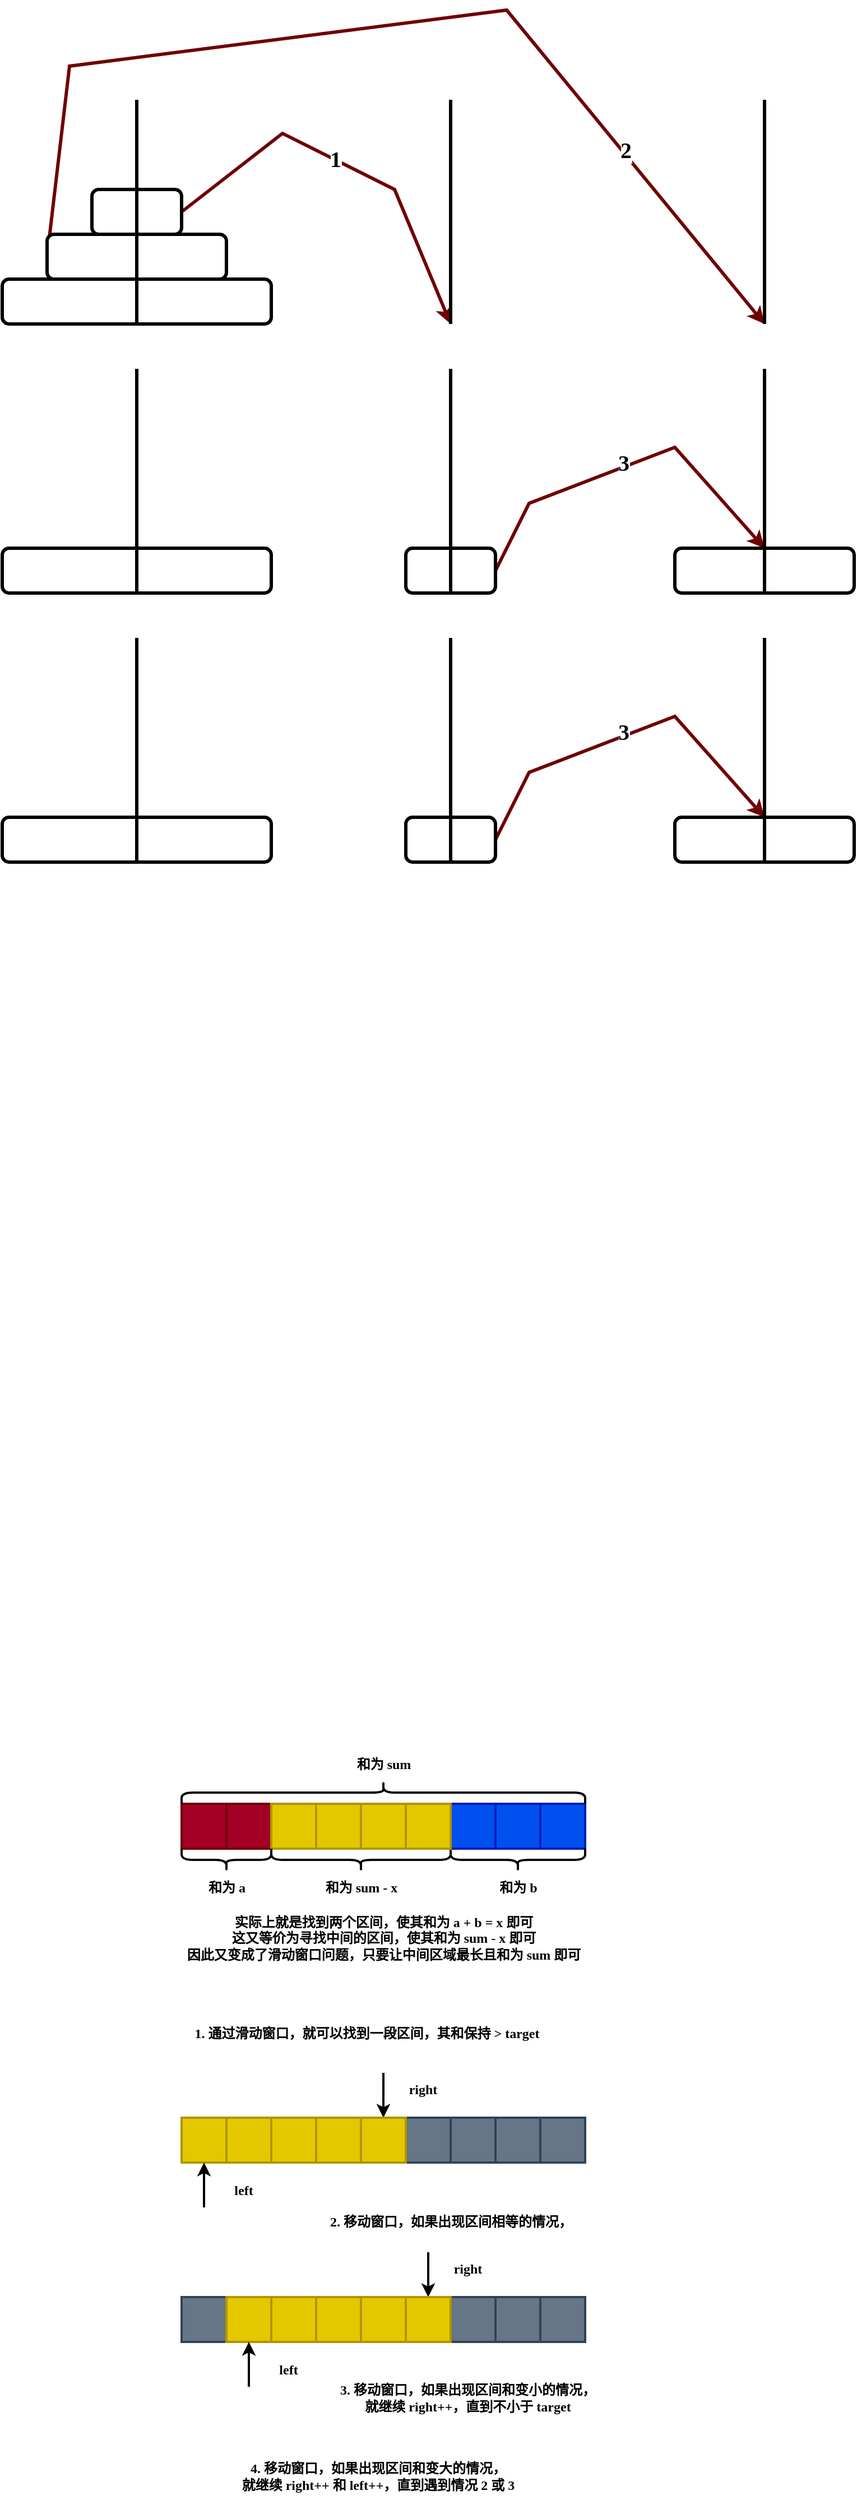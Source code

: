 <mxfile version="22.0.3" type="device">
  <diagram name="第 1 页" id="4qLuklAeGFxvdv6u6yow">
    <mxGraphModel dx="712" dy="279" grid="1" gridSize="10" guides="1" tooltips="1" connect="1" arrows="1" fold="1" page="1" pageScale="1" pageWidth="1200" pageHeight="1920" math="0" shadow="0">
      <root>
        <mxCell id="0" />
        <mxCell id="1" parent="0" />
        <mxCell id="IptE70Cl41YrFZPhkl_w-20" style="rounded=0;orthogonalLoop=1;jettySize=auto;html=1;exitX=1;exitY=0.5;exitDx=0;exitDy=0;strokeWidth=3;fillColor=#a20025;strokeColor=#6F0000;fontFamily=Comic Sans MS;" parent="1" source="IptE70Cl41YrFZPhkl_w-2" edge="1">
          <mxGeometry relative="1" as="geometry">
            <mxPoint x="600.0" y="1440" as="targetPoint" />
            <Array as="points">
              <mxPoint x="450" y="1270" />
              <mxPoint x="550" y="1320" />
            </Array>
          </mxGeometry>
        </mxCell>
        <mxCell id="IptE70Cl41YrFZPhkl_w-22" value="1" style="edgeLabel;html=1;align=center;verticalAlign=middle;resizable=0;points=[];fontStyle=1;fontFamily=Comic Sans MS;fontSize=20;" parent="IptE70Cl41YrFZPhkl_w-20" vertex="1" connectable="0">
          <mxGeometry x="-0.07" y="1" relative="1" as="geometry">
            <mxPoint as="offset" />
          </mxGeometry>
        </mxCell>
        <mxCell id="IptE70Cl41YrFZPhkl_w-2" value="" style="rounded=1;whiteSpace=wrap;html=1;strokeWidth=3;fontFamily=Comic Sans MS;" parent="1" vertex="1">
          <mxGeometry x="280" y="1320" width="80" height="40" as="geometry" />
        </mxCell>
        <mxCell id="IptE70Cl41YrFZPhkl_w-21" style="rounded=0;orthogonalLoop=1;jettySize=auto;html=1;exitX=0;exitY=0.5;exitDx=0;exitDy=0;strokeWidth=3;fillColor=#a20025;strokeColor=#6F0000;fontFamily=Comic Sans MS;" parent="1" source="IptE70Cl41YrFZPhkl_w-3" edge="1">
          <mxGeometry relative="1" as="geometry">
            <mxPoint x="880" y="1440" as="targetPoint" />
            <Array as="points">
              <mxPoint x="260" y="1210" />
              <mxPoint x="650" y="1160" />
            </Array>
          </mxGeometry>
        </mxCell>
        <mxCell id="IptE70Cl41YrFZPhkl_w-23" value="2" style="edgeLabel;html=1;align=center;verticalAlign=middle;resizable=0;points=[];fontStyle=1;fontFamily=Comic Sans MS;fontSize=20;" parent="IptE70Cl41YrFZPhkl_w-21" vertex="1" connectable="0">
          <mxGeometry x="0.569" y="3" relative="1" as="geometry">
            <mxPoint as="offset" />
          </mxGeometry>
        </mxCell>
        <mxCell id="IptE70Cl41YrFZPhkl_w-3" value="" style="rounded=1;whiteSpace=wrap;html=1;strokeWidth=3;fontFamily=Comic Sans MS;" parent="1" vertex="1">
          <mxGeometry x="240" y="1360" width="160" height="40" as="geometry" />
        </mxCell>
        <mxCell id="IptE70Cl41YrFZPhkl_w-4" value="" style="rounded=1;whiteSpace=wrap;html=1;strokeWidth=3;fontFamily=Comic Sans MS;" parent="1" vertex="1">
          <mxGeometry x="200" y="1400" width="240" height="40" as="geometry" />
        </mxCell>
        <mxCell id="IptE70Cl41YrFZPhkl_w-5" value="" style="endArrow=none;html=1;rounded=0;strokeWidth=3;fontFamily=Comic Sans MS;" parent="1" edge="1">
          <mxGeometry width="50" height="50" relative="1" as="geometry">
            <mxPoint x="320" y="1440" as="sourcePoint" />
            <mxPoint x="320" y="1240" as="targetPoint" />
          </mxGeometry>
        </mxCell>
        <mxCell id="IptE70Cl41YrFZPhkl_w-9" value="" style="endArrow=none;html=1;rounded=0;strokeWidth=3;fontFamily=Comic Sans MS;" parent="1" edge="1">
          <mxGeometry width="50" height="50" relative="1" as="geometry">
            <mxPoint x="600" y="1440" as="sourcePoint" />
            <mxPoint x="600" y="1240" as="targetPoint" />
          </mxGeometry>
        </mxCell>
        <mxCell id="IptE70Cl41YrFZPhkl_w-13" value="" style="endArrow=none;html=1;rounded=0;strokeWidth=3;fontFamily=Comic Sans MS;" parent="1" edge="1">
          <mxGeometry width="50" height="50" relative="1" as="geometry">
            <mxPoint x="880" y="1440" as="sourcePoint" />
            <mxPoint x="880" y="1240" as="targetPoint" />
          </mxGeometry>
        </mxCell>
        <mxCell id="IptE70Cl41YrFZPhkl_w-24" style="rounded=0;orthogonalLoop=1;jettySize=auto;html=1;exitX=1;exitY=0.5;exitDx=0;exitDy=0;strokeWidth=3;fillColor=#a20025;strokeColor=#6F0000;fontFamily=Comic Sans MS;" parent="1" source="IptE70Cl41YrFZPhkl_w-14" edge="1">
          <mxGeometry relative="1" as="geometry">
            <mxPoint x="880" y="1640" as="targetPoint" />
            <Array as="points">
              <mxPoint x="670" y="1600" />
              <mxPoint x="800" y="1550" />
            </Array>
          </mxGeometry>
        </mxCell>
        <mxCell id="IptE70Cl41YrFZPhkl_w-25" value="3" style="edgeLabel;html=1;align=center;verticalAlign=middle;resizable=0;points=[];fontFamily=Comic Sans MS;fontStyle=1;fontSize=20;" parent="IptE70Cl41YrFZPhkl_w-24" vertex="1" connectable="0">
          <mxGeometry x="-0.027" y="5" relative="1" as="geometry">
            <mxPoint as="offset" />
          </mxGeometry>
        </mxCell>
        <mxCell id="IptE70Cl41YrFZPhkl_w-14" value="" style="rounded=1;whiteSpace=wrap;html=1;strokeWidth=3;fontFamily=Comic Sans MS;" parent="1" vertex="1">
          <mxGeometry x="560" y="1640" width="80" height="40" as="geometry" />
        </mxCell>
        <mxCell id="IptE70Cl41YrFZPhkl_w-15" value="" style="rounded=1;whiteSpace=wrap;html=1;strokeWidth=3;fontFamily=Comic Sans MS;" parent="1" vertex="1">
          <mxGeometry x="800" y="1640" width="160" height="40" as="geometry" />
        </mxCell>
        <mxCell id="IptE70Cl41YrFZPhkl_w-16" value="" style="rounded=1;whiteSpace=wrap;html=1;strokeWidth=3;fontFamily=Comic Sans MS;" parent="1" vertex="1">
          <mxGeometry x="200" y="1640" width="240" height="40" as="geometry" />
        </mxCell>
        <mxCell id="IptE70Cl41YrFZPhkl_w-17" value="" style="endArrow=none;html=1;rounded=0;strokeWidth=3;fontFamily=Comic Sans MS;" parent="1" edge="1">
          <mxGeometry width="50" height="50" relative="1" as="geometry">
            <mxPoint x="320" y="1680" as="sourcePoint" />
            <mxPoint x="320" y="1480" as="targetPoint" />
          </mxGeometry>
        </mxCell>
        <mxCell id="IptE70Cl41YrFZPhkl_w-18" value="" style="endArrow=none;html=1;rounded=0;strokeWidth=3;fontFamily=Comic Sans MS;" parent="1" edge="1">
          <mxGeometry width="50" height="50" relative="1" as="geometry">
            <mxPoint x="600" y="1680" as="sourcePoint" />
            <mxPoint x="600" y="1480" as="targetPoint" />
          </mxGeometry>
        </mxCell>
        <mxCell id="IptE70Cl41YrFZPhkl_w-19" value="" style="endArrow=none;html=1;rounded=0;strokeWidth=3;fontFamily=Comic Sans MS;" parent="1" edge="1">
          <mxGeometry width="50" height="50" relative="1" as="geometry">
            <mxPoint x="880" y="1680" as="sourcePoint" />
            <mxPoint x="880" y="1480" as="targetPoint" />
          </mxGeometry>
        </mxCell>
        <mxCell id="IptE70Cl41YrFZPhkl_w-32" style="rounded=0;orthogonalLoop=1;jettySize=auto;html=1;exitX=1;exitY=0.5;exitDx=0;exitDy=0;strokeWidth=3;fillColor=#a20025;strokeColor=#6F0000;fontFamily=Comic Sans MS;" parent="1" source="IptE70Cl41YrFZPhkl_w-34" edge="1">
          <mxGeometry relative="1" as="geometry">
            <mxPoint x="880" y="1880" as="targetPoint" />
            <Array as="points">
              <mxPoint x="670" y="1840" />
              <mxPoint x="800" y="1790" />
            </Array>
          </mxGeometry>
        </mxCell>
        <mxCell id="IptE70Cl41YrFZPhkl_w-33" value="3" style="edgeLabel;html=1;align=center;verticalAlign=middle;resizable=0;points=[];fontFamily=Comic Sans MS;fontStyle=1;fontSize=20;" parent="IptE70Cl41YrFZPhkl_w-32" vertex="1" connectable="0">
          <mxGeometry x="-0.027" y="5" relative="1" as="geometry">
            <mxPoint as="offset" />
          </mxGeometry>
        </mxCell>
        <mxCell id="IptE70Cl41YrFZPhkl_w-34" value="" style="rounded=1;whiteSpace=wrap;html=1;strokeWidth=3;fontFamily=Comic Sans MS;" parent="1" vertex="1">
          <mxGeometry x="560" y="1880" width="80" height="40" as="geometry" />
        </mxCell>
        <mxCell id="IptE70Cl41YrFZPhkl_w-35" value="" style="rounded=1;whiteSpace=wrap;html=1;strokeWidth=3;fontFamily=Comic Sans MS;" parent="1" vertex="1">
          <mxGeometry x="800" y="1880" width="160" height="40" as="geometry" />
        </mxCell>
        <mxCell id="IptE70Cl41YrFZPhkl_w-36" value="" style="rounded=1;whiteSpace=wrap;html=1;strokeWidth=3;fontFamily=Comic Sans MS;" parent="1" vertex="1">
          <mxGeometry x="200" y="1880" width="240" height="40" as="geometry" />
        </mxCell>
        <mxCell id="IptE70Cl41YrFZPhkl_w-37" value="" style="endArrow=none;html=1;rounded=0;strokeWidth=3;fontFamily=Comic Sans MS;" parent="1" edge="1">
          <mxGeometry width="50" height="50" relative="1" as="geometry">
            <mxPoint x="320" y="1920" as="sourcePoint" />
            <mxPoint x="320" y="1720" as="targetPoint" />
          </mxGeometry>
        </mxCell>
        <mxCell id="IptE70Cl41YrFZPhkl_w-38" value="" style="endArrow=none;html=1;rounded=0;strokeWidth=3;fontFamily=Comic Sans MS;" parent="1" edge="1">
          <mxGeometry width="50" height="50" relative="1" as="geometry">
            <mxPoint x="600" y="1920" as="sourcePoint" />
            <mxPoint x="600" y="1720" as="targetPoint" />
          </mxGeometry>
        </mxCell>
        <mxCell id="IptE70Cl41YrFZPhkl_w-39" value="" style="endArrow=none;html=1;rounded=0;strokeWidth=3;fontFamily=Comic Sans MS;" parent="1" edge="1">
          <mxGeometry width="50" height="50" relative="1" as="geometry">
            <mxPoint x="880" y="1920" as="sourcePoint" />
            <mxPoint x="880" y="1720" as="targetPoint" />
          </mxGeometry>
        </mxCell>
        <mxCell id="HMn--_Nn2pT3gd7UrFBs-1" value="" style="whiteSpace=wrap;html=1;strokeWidth=2;fillColor=#a20025;fontColor=#ffffff;strokeColor=#6F0000;fontFamily=Comic Sans MS;" vertex="1" parent="1">
          <mxGeometry x="360" y="2760" width="40" height="40" as="geometry" />
        </mxCell>
        <mxCell id="HMn--_Nn2pT3gd7UrFBs-2" value="" style="whiteSpace=wrap;html=1;strokeWidth=2;fillColor=#a20025;fontColor=#ffffff;strokeColor=#6F0000;fontFamily=Comic Sans MS;" vertex="1" parent="1">
          <mxGeometry x="400" y="2760" width="40" height="40" as="geometry" />
        </mxCell>
        <mxCell id="HMn--_Nn2pT3gd7UrFBs-3" value="" style="whiteSpace=wrap;html=1;strokeWidth=2;fillColor=#e3c800;fontColor=#000000;strokeColor=#B09500;fontFamily=Comic Sans MS;" vertex="1" parent="1">
          <mxGeometry x="440" y="2760" width="40" height="40" as="geometry" />
        </mxCell>
        <mxCell id="HMn--_Nn2pT3gd7UrFBs-4" value="" style="whiteSpace=wrap;html=1;strokeWidth=2;fillColor=#e3c800;fontColor=#000000;strokeColor=#B09500;fontFamily=Comic Sans MS;" vertex="1" parent="1">
          <mxGeometry x="480" y="2760" width="40" height="40" as="geometry" />
        </mxCell>
        <mxCell id="HMn--_Nn2pT3gd7UrFBs-5" value="" style="whiteSpace=wrap;html=1;strokeWidth=2;fillColor=#e3c800;fontColor=#000000;strokeColor=#B09500;fontFamily=Comic Sans MS;" vertex="1" parent="1">
          <mxGeometry x="520" y="2760" width="40" height="40" as="geometry" />
        </mxCell>
        <mxCell id="HMn--_Nn2pT3gd7UrFBs-6" value="" style="whiteSpace=wrap;html=1;strokeWidth=2;fillColor=#0050ef;fontColor=#ffffff;strokeColor=#001DBC;fontFamily=Comic Sans MS;" vertex="1" parent="1">
          <mxGeometry x="600" y="2760" width="40" height="40" as="geometry" />
        </mxCell>
        <mxCell id="HMn--_Nn2pT3gd7UrFBs-7" value="" style="whiteSpace=wrap;html=1;strokeWidth=2;fillColor=#0050ef;fontColor=#ffffff;strokeColor=#001DBC;fontFamily=Comic Sans MS;" vertex="1" parent="1">
          <mxGeometry x="640" y="2760" width="40" height="40" as="geometry" />
        </mxCell>
        <mxCell id="HMn--_Nn2pT3gd7UrFBs-8" value="" style="whiteSpace=wrap;html=1;strokeWidth=2;fillColor=#0050ef;fontColor=#ffffff;strokeColor=#001DBC;fontFamily=Comic Sans MS;" vertex="1" parent="1">
          <mxGeometry x="680" y="2760" width="40" height="40" as="geometry" />
        </mxCell>
        <mxCell id="HMn--_Nn2pT3gd7UrFBs-9" value="" style="shape=curlyBracket;whiteSpace=wrap;html=1;rounded=1;labelPosition=left;verticalLabelPosition=middle;align=right;verticalAlign=middle;rotation=-90;strokeWidth=2;fontFamily=Comic Sans MS;" vertex="1" parent="1">
          <mxGeometry x="390" y="2770" width="20" height="80" as="geometry" />
        </mxCell>
        <mxCell id="HMn--_Nn2pT3gd7UrFBs-10" value="" style="shape=curlyBracket;whiteSpace=wrap;html=1;rounded=1;labelPosition=left;verticalLabelPosition=middle;align=right;verticalAlign=middle;rotation=-90;strokeWidth=2;fontFamily=Comic Sans MS;" vertex="1" parent="1">
          <mxGeometry x="650" y="2750" width="20" height="120" as="geometry" />
        </mxCell>
        <mxCell id="HMn--_Nn2pT3gd7UrFBs-11" value="" style="shape=curlyBracket;whiteSpace=wrap;html=1;rounded=1;labelPosition=left;verticalLabelPosition=middle;align=right;verticalAlign=middle;rotation=-90;strokeWidth=2;fontFamily=Comic Sans MS;" vertex="1" parent="1">
          <mxGeometry x="510" y="2730" width="20" height="160" as="geometry" />
        </mxCell>
        <mxCell id="HMn--_Nn2pT3gd7UrFBs-12" value="" style="whiteSpace=wrap;html=1;strokeWidth=2;fillColor=#e3c800;fontColor=#000000;strokeColor=#B09500;fontFamily=Comic Sans MS;" vertex="1" parent="1">
          <mxGeometry x="560" y="2760" width="40" height="40" as="geometry" />
        </mxCell>
        <mxCell id="HMn--_Nn2pT3gd7UrFBs-13" value="&lt;b&gt;和为 a&lt;/b&gt;" style="text;html=1;align=center;verticalAlign=middle;resizable=0;points=[];autosize=1;strokeColor=none;fillColor=none;fontFamily=Comic Sans MS;" vertex="1" parent="1">
          <mxGeometry x="370" y="2820" width="60" height="30" as="geometry" />
        </mxCell>
        <mxCell id="HMn--_Nn2pT3gd7UrFBs-14" value="&lt;b&gt;和为&amp;nbsp;&lt;/b&gt;&lt;b&gt;b&lt;/b&gt;" style="text;html=1;align=center;verticalAlign=middle;resizable=0;points=[];autosize=1;strokeColor=none;fillColor=none;fontFamily=Comic Sans MS;" vertex="1" parent="1">
          <mxGeometry x="630" y="2820" width="60" height="30" as="geometry" />
        </mxCell>
        <mxCell id="HMn--_Nn2pT3gd7UrFBs-15" value="&lt;b&gt;和为 sum - x&lt;/b&gt;" style="text;html=1;align=center;verticalAlign=middle;resizable=0;points=[];autosize=1;strokeColor=none;fillColor=none;fontFamily=Comic Sans MS;" vertex="1" parent="1">
          <mxGeometry x="470" y="2820" width="100" height="30" as="geometry" />
        </mxCell>
        <mxCell id="HMn--_Nn2pT3gd7UrFBs-17" value="" style="shape=curlyBracket;whiteSpace=wrap;html=1;rounded=1;labelPosition=left;verticalLabelPosition=middle;align=right;verticalAlign=middle;rotation=90;strokeWidth=2;fontFamily=Comic Sans MS;" vertex="1" parent="1">
          <mxGeometry x="530" y="2570" width="20" height="360" as="geometry" />
        </mxCell>
        <mxCell id="HMn--_Nn2pT3gd7UrFBs-18" value="&lt;b&gt;和为 sum&lt;/b&gt;" style="text;html=1;align=center;verticalAlign=middle;resizable=0;points=[];autosize=1;strokeColor=none;fillColor=none;fontFamily=Comic Sans MS;" vertex="1" parent="1">
          <mxGeometry x="505" y="2710" width="70" height="30" as="geometry" />
        </mxCell>
        <mxCell id="HMn--_Nn2pT3gd7UrFBs-19" value="&lt;b&gt;实际上就是找到两个区间，使其和为 a + b = x 即可&lt;br&gt;这又等价为寻找中间的区间，使其和为 sum - x 即可&lt;br&gt;因此又变成了滑动窗口问题，只要让中间区域最长且和为 sum 即可&lt;br&gt;&lt;/b&gt;" style="text;html=1;align=center;verticalAlign=middle;resizable=0;points=[];autosize=1;strokeColor=none;fillColor=none;fontFamily=Comic Sans MS;" vertex="1" parent="1">
          <mxGeometry x="350" y="2850" width="380" height="60" as="geometry" />
        </mxCell>
        <mxCell id="HMn--_Nn2pT3gd7UrFBs-20" value="" style="whiteSpace=wrap;html=1;strokeWidth=2;fillColor=#e3c800;fontColor=#000000;strokeColor=#B09500;fontFamily=Comic Sans MS;" vertex="1" parent="1">
          <mxGeometry x="360" y="3040" width="40" height="40" as="geometry" />
        </mxCell>
        <mxCell id="HMn--_Nn2pT3gd7UrFBs-21" value="" style="whiteSpace=wrap;html=1;strokeWidth=2;fillColor=#e3c800;fontColor=#000000;strokeColor=#B09500;fontFamily=Comic Sans MS;" vertex="1" parent="1">
          <mxGeometry x="400" y="3040" width="40" height="40" as="geometry" />
        </mxCell>
        <mxCell id="HMn--_Nn2pT3gd7UrFBs-22" value="" style="whiteSpace=wrap;html=1;strokeWidth=2;fillColor=#e3c800;fontColor=#000000;strokeColor=#B09500;fontFamily=Comic Sans MS;" vertex="1" parent="1">
          <mxGeometry x="440" y="3040" width="40" height="40" as="geometry" />
        </mxCell>
        <mxCell id="HMn--_Nn2pT3gd7UrFBs-23" value="" style="whiteSpace=wrap;html=1;strokeWidth=2;fillColor=#e3c800;fontColor=#000000;strokeColor=#B09500;fontFamily=Comic Sans MS;" vertex="1" parent="1">
          <mxGeometry x="480" y="3040" width="40" height="40" as="geometry" />
        </mxCell>
        <mxCell id="HMn--_Nn2pT3gd7UrFBs-25" value="" style="whiteSpace=wrap;html=1;strokeWidth=2;fillColor=#647687;fontColor=#ffffff;strokeColor=#314354;fontFamily=Comic Sans MS;" vertex="1" parent="1">
          <mxGeometry x="560" y="3040" width="40" height="40" as="geometry" />
        </mxCell>
        <mxCell id="HMn--_Nn2pT3gd7UrFBs-26" value="" style="whiteSpace=wrap;html=1;strokeWidth=2;fillColor=#647687;fontColor=#ffffff;strokeColor=#314354;fontFamily=Comic Sans MS;" vertex="1" parent="1">
          <mxGeometry x="600" y="3040" width="40" height="40" as="geometry" />
        </mxCell>
        <mxCell id="HMn--_Nn2pT3gd7UrFBs-27" value="" style="whiteSpace=wrap;html=1;strokeWidth=2;fillColor=#647687;fontColor=#ffffff;strokeColor=#314354;fontFamily=Comic Sans MS;" vertex="1" parent="1">
          <mxGeometry x="680" y="3040" width="40" height="40" as="geometry" />
        </mxCell>
        <mxCell id="HMn--_Nn2pT3gd7UrFBs-28" value="" style="whiteSpace=wrap;html=1;strokeWidth=2;fillColor=#647687;fontColor=#ffffff;strokeColor=#314354;fontFamily=Comic Sans MS;" vertex="1" parent="1">
          <mxGeometry x="640" y="3040" width="40" height="40" as="geometry" />
        </mxCell>
        <mxCell id="HMn--_Nn2pT3gd7UrFBs-29" value="" style="edgeStyle=none;orthogonalLoop=1;jettySize=auto;html=1;rounded=0;entryX=0.5;entryY=1;entryDx=0;entryDy=0;fontStyle=1;strokeWidth=2;fontFamily=Comic Sans MS;" edge="1" parent="1">
          <mxGeometry width="100" relative="1" as="geometry">
            <mxPoint x="380" y="3120" as="sourcePoint" />
            <mxPoint x="380" y="3080" as="targetPoint" />
            <Array as="points" />
          </mxGeometry>
        </mxCell>
        <mxCell id="HMn--_Nn2pT3gd7UrFBs-30" value="&lt;b&gt;left&lt;br&gt;&lt;/b&gt;" style="text;html=1;align=center;verticalAlign=middle;resizable=0;points=[];autosize=1;strokeColor=none;fillColor=none;fontFamily=Comic Sans MS;" vertex="1" parent="1">
          <mxGeometry x="390" y="3090" width="50" height="30" as="geometry" />
        </mxCell>
        <mxCell id="HMn--_Nn2pT3gd7UrFBs-31" value="&lt;b&gt;right&lt;br&gt;&lt;/b&gt;" style="text;html=1;align=center;verticalAlign=middle;resizable=0;points=[];autosize=1;strokeColor=none;fillColor=none;fontFamily=Comic Sans MS;" vertex="1" parent="1">
          <mxGeometry x="550" y="3000" width="50" height="30" as="geometry" />
        </mxCell>
        <mxCell id="HMn--_Nn2pT3gd7UrFBs-32" value="" style="edgeStyle=none;orthogonalLoop=1;jettySize=auto;html=1;rounded=0;entryX=0.5;entryY=0;entryDx=0;entryDy=0;fontStyle=1;strokeWidth=2;fontFamily=Comic Sans MS;" edge="1" parent="1">
          <mxGeometry width="100" relative="1" as="geometry">
            <mxPoint x="540" y="3000" as="sourcePoint" />
            <mxPoint x="540" y="3040" as="targetPoint" />
            <Array as="points" />
          </mxGeometry>
        </mxCell>
        <mxCell id="HMn--_Nn2pT3gd7UrFBs-33" value="" style="whiteSpace=wrap;html=1;strokeWidth=2;fillColor=#647687;fontColor=#ffffff;strokeColor=#314354;fontFamily=Comic Sans MS;" vertex="1" parent="1">
          <mxGeometry x="360" y="3200" width="40" height="40" as="geometry" />
        </mxCell>
        <mxCell id="HMn--_Nn2pT3gd7UrFBs-34" value="" style="whiteSpace=wrap;html=1;strokeWidth=2;fillColor=#e3c800;fontColor=#000000;strokeColor=#B09500;fontFamily=Comic Sans MS;" vertex="1" parent="1">
          <mxGeometry x="400" y="3200" width="40" height="40" as="geometry" />
        </mxCell>
        <mxCell id="HMn--_Nn2pT3gd7UrFBs-35" value="" style="whiteSpace=wrap;html=1;strokeWidth=2;fillColor=#e3c800;fontColor=#000000;strokeColor=#B09500;fontFamily=Comic Sans MS;" vertex="1" parent="1">
          <mxGeometry x="440" y="3200" width="40" height="40" as="geometry" />
        </mxCell>
        <mxCell id="HMn--_Nn2pT3gd7UrFBs-36" value="" style="whiteSpace=wrap;html=1;strokeWidth=2;fillColor=#e3c800;fontColor=#000000;strokeColor=#B09500;fontFamily=Comic Sans MS;" vertex="1" parent="1">
          <mxGeometry x="480" y="3200" width="40" height="40" as="geometry" />
        </mxCell>
        <mxCell id="HMn--_Nn2pT3gd7UrFBs-37" value="" style="whiteSpace=wrap;html=1;strokeWidth=2;fillColor=#e3c800;fontColor=#000000;strokeColor=#B09500;fontFamily=Comic Sans MS;" vertex="1" parent="1">
          <mxGeometry x="520" y="3200" width="40" height="40" as="geometry" />
        </mxCell>
        <mxCell id="HMn--_Nn2pT3gd7UrFBs-39" value="" style="whiteSpace=wrap;html=1;strokeWidth=2;fillColor=#647687;fontColor=#ffffff;strokeColor=#314354;fontFamily=Comic Sans MS;" vertex="1" parent="1">
          <mxGeometry x="600" y="3200" width="40" height="40" as="geometry" />
        </mxCell>
        <mxCell id="HMn--_Nn2pT3gd7UrFBs-40" value="" style="whiteSpace=wrap;html=1;strokeWidth=2;fillColor=#647687;fontColor=#ffffff;strokeColor=#314354;fontFamily=Comic Sans MS;" vertex="1" parent="1">
          <mxGeometry x="680" y="3200" width="40" height="40" as="geometry" />
        </mxCell>
        <mxCell id="HMn--_Nn2pT3gd7UrFBs-41" value="" style="whiteSpace=wrap;html=1;strokeWidth=2;fillColor=#647687;fontColor=#ffffff;strokeColor=#314354;fontFamily=Comic Sans MS;" vertex="1" parent="1">
          <mxGeometry x="640" y="3200" width="40" height="40" as="geometry" />
        </mxCell>
        <mxCell id="HMn--_Nn2pT3gd7UrFBs-42" value="" style="edgeStyle=none;orthogonalLoop=1;jettySize=auto;html=1;rounded=0;entryX=0.5;entryY=1;entryDx=0;entryDy=0;fontStyle=1;strokeWidth=2;fontFamily=Comic Sans MS;" edge="1" parent="1">
          <mxGeometry width="100" relative="1" as="geometry">
            <mxPoint x="420" y="3280" as="sourcePoint" />
            <mxPoint x="420" y="3240" as="targetPoint" />
            <Array as="points" />
          </mxGeometry>
        </mxCell>
        <mxCell id="HMn--_Nn2pT3gd7UrFBs-43" value="&lt;b&gt;left&lt;br&gt;&lt;/b&gt;" style="text;html=1;align=center;verticalAlign=middle;resizable=0;points=[];autosize=1;strokeColor=none;fillColor=none;fontFamily=Comic Sans MS;" vertex="1" parent="1">
          <mxGeometry x="430" y="3250" width="50" height="30" as="geometry" />
        </mxCell>
        <mxCell id="HMn--_Nn2pT3gd7UrFBs-44" value="&lt;b&gt;right&lt;br&gt;&lt;/b&gt;" style="text;html=1;align=center;verticalAlign=middle;resizable=0;points=[];autosize=1;strokeColor=none;fillColor=none;fontFamily=Comic Sans MS;" vertex="1" parent="1">
          <mxGeometry x="590" y="3160" width="50" height="30" as="geometry" />
        </mxCell>
        <mxCell id="HMn--_Nn2pT3gd7UrFBs-45" value="" style="edgeStyle=none;orthogonalLoop=1;jettySize=auto;html=1;rounded=0;entryX=0.5;entryY=0;entryDx=0;entryDy=0;fontStyle=1;strokeWidth=2;fontFamily=Comic Sans MS;" edge="1" parent="1">
          <mxGeometry width="100" relative="1" as="geometry">
            <mxPoint x="580" y="3160" as="sourcePoint" />
            <mxPoint x="580" y="3200" as="targetPoint" />
            <Array as="points" />
          </mxGeometry>
        </mxCell>
        <mxCell id="HMn--_Nn2pT3gd7UrFBs-46" value="&lt;b&gt;1. 通过滑动窗口，就可以找到一段区间，其和保持 &amp;gt; target&lt;br&gt;&lt;/b&gt;" style="text;html=1;align=center;verticalAlign=middle;resizable=0;points=[];autosize=1;strokeColor=none;fillColor=none;fontFamily=Comic Sans MS;" vertex="1" parent="1">
          <mxGeometry x="350" y="2950" width="350" height="30" as="geometry" />
        </mxCell>
        <mxCell id="HMn--_Nn2pT3gd7UrFBs-47" value="&lt;b&gt;2. 移动窗口，如果出现区间相等的情况，&lt;br&gt;&lt;br&gt;&lt;/b&gt;" style="text;html=1;align=center;verticalAlign=middle;resizable=0;points=[];autosize=1;strokeColor=none;fillColor=none;fontFamily=Comic Sans MS;" vertex="1" parent="1">
          <mxGeometry x="475" y="3120" width="250" height="40" as="geometry" />
        </mxCell>
        <mxCell id="HMn--_Nn2pT3gd7UrFBs-24" value="" style="whiteSpace=wrap;html=1;strokeWidth=2;fillColor=#e3c800;fontColor=#000000;strokeColor=#B09500;fontFamily=Comic Sans MS;" vertex="1" parent="1">
          <mxGeometry x="520" y="3040" width="40" height="40" as="geometry" />
        </mxCell>
        <mxCell id="HMn--_Nn2pT3gd7UrFBs-38" value="" style="whiteSpace=wrap;html=1;strokeWidth=2;fillColor=#e3c800;fontColor=#000000;strokeColor=#B09500;fontFamily=Comic Sans MS;" vertex="1" parent="1">
          <mxGeometry x="560" y="3200" width="40" height="40" as="geometry" />
        </mxCell>
        <mxCell id="HMn--_Nn2pT3gd7UrFBs-48" value="&lt;b&gt;4. 移动窗口，如果出现区间和变大的情况，&lt;br&gt;就继续 right++ 和 left++，直到遇到情况 2 或 3&lt;br&gt;&lt;/b&gt;" style="text;html=1;align=center;verticalAlign=middle;resizable=0;points=[];autosize=1;strokeColor=none;fillColor=none;fontFamily=Comic Sans MS;" vertex="1" parent="1">
          <mxGeometry x="390" y="3340" width="290" height="40" as="geometry" />
        </mxCell>
        <mxCell id="HMn--_Nn2pT3gd7UrFBs-49" value="&lt;b&gt;3.&amp;nbsp;&lt;/b&gt;&lt;b&gt;移动窗口，如果出现区间和变小的情况，&lt;br&gt;就继续 right++，直到不小于 target&lt;/b&gt;&lt;b&gt;&lt;br&gt;&lt;/b&gt;" style="text;html=1;align=center;verticalAlign=middle;resizable=0;points=[];autosize=1;strokeColor=none;fillColor=none;fontFamily=Comic Sans MS;" vertex="1" parent="1">
          <mxGeometry x="485" y="3270" width="260" height="40" as="geometry" />
        </mxCell>
      </root>
    </mxGraphModel>
  </diagram>
</mxfile>
